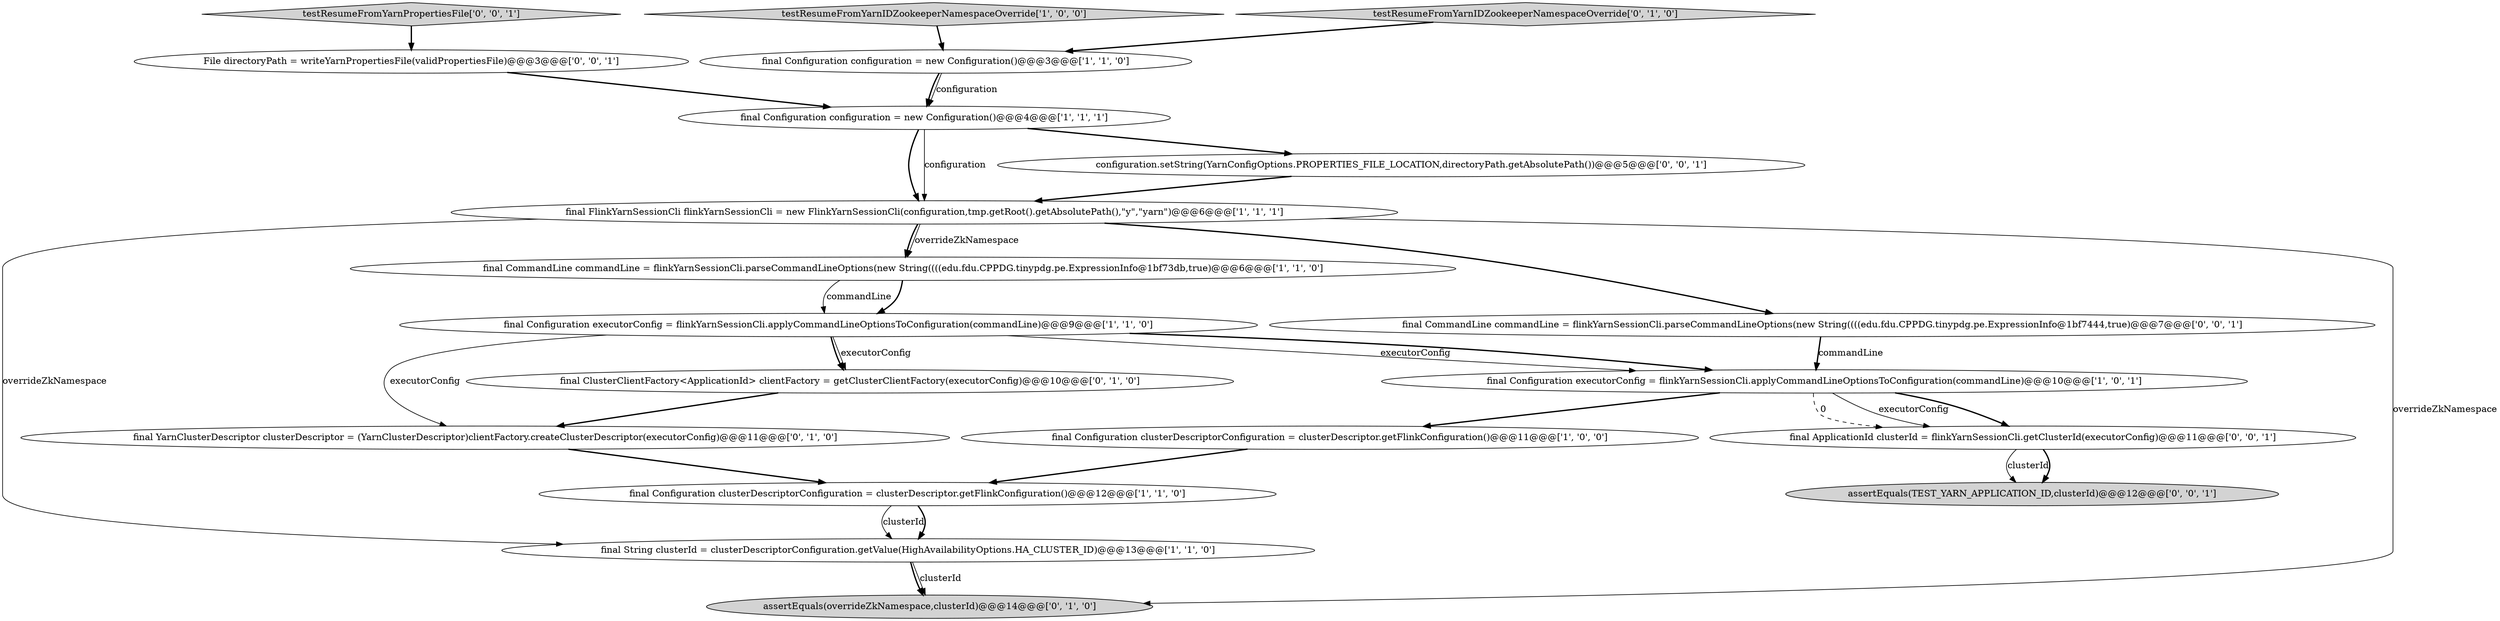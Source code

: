digraph {
3 [style = filled, label = "final Configuration executorConfig = flinkYarnSessionCli.applyCommandLineOptionsToConfiguration(commandLine)@@@9@@@['1', '1', '0']", fillcolor = white, shape = ellipse image = "AAA0AAABBB1BBB"];
8 [style = filled, label = "testResumeFromYarnIDZookeeperNamespaceOverride['1', '0', '0']", fillcolor = lightgray, shape = diamond image = "AAA0AAABBB1BBB"];
10 [style = filled, label = "final YarnClusterDescriptor clusterDescriptor = (YarnClusterDescriptor)clientFactory.createClusterDescriptor(executorConfig)@@@11@@@['0', '1', '0']", fillcolor = white, shape = ellipse image = "AAA1AAABBB2BBB"];
19 [style = filled, label = "testResumeFromYarnPropertiesFile['0', '0', '1']", fillcolor = lightgray, shape = diamond image = "AAA0AAABBB3BBB"];
5 [style = filled, label = "final Configuration configuration = new Configuration()@@@4@@@['1', '1', '1']", fillcolor = white, shape = ellipse image = "AAA0AAABBB1BBB"];
0 [style = filled, label = "final String clusterId = clusterDescriptorConfiguration.getValue(HighAvailabilityOptions.HA_CLUSTER_ID)@@@13@@@['1', '1', '0']", fillcolor = white, shape = ellipse image = "AAA0AAABBB1BBB"];
1 [style = filled, label = "final FlinkYarnSessionCli flinkYarnSessionCli = new FlinkYarnSessionCli(configuration,tmp.getRoot().getAbsolutePath(),\"y\",\"yarn\")@@@6@@@['1', '1', '1']", fillcolor = white, shape = ellipse image = "AAA0AAABBB1BBB"];
9 [style = filled, label = "final Configuration executorConfig = flinkYarnSessionCli.applyCommandLineOptionsToConfiguration(commandLine)@@@10@@@['1', '0', '1']", fillcolor = white, shape = ellipse image = "AAA0AAABBB1BBB"];
2 [style = filled, label = "final Configuration clusterDescriptorConfiguration = clusterDescriptor.getFlinkConfiguration()@@@12@@@['1', '1', '0']", fillcolor = white, shape = ellipse image = "AAA0AAABBB1BBB"];
7 [style = filled, label = "final CommandLine commandLine = flinkYarnSessionCli.parseCommandLineOptions(new String((((edu.fdu.CPPDG.tinypdg.pe.ExpressionInfo@1bf73db,true)@@@6@@@['1', '1', '0']", fillcolor = white, shape = ellipse image = "AAA0AAABBB1BBB"];
6 [style = filled, label = "final Configuration clusterDescriptorConfiguration = clusterDescriptor.getFlinkConfiguration()@@@11@@@['1', '0', '0']", fillcolor = white, shape = ellipse image = "AAA0AAABBB1BBB"];
12 [style = filled, label = "final ClusterClientFactory<ApplicationId> clientFactory = getClusterClientFactory(executorConfig)@@@10@@@['0', '1', '0']", fillcolor = white, shape = ellipse image = "AAA0AAABBB2BBB"];
13 [style = filled, label = "testResumeFromYarnIDZookeeperNamespaceOverride['0', '1', '0']", fillcolor = lightgray, shape = diamond image = "AAA0AAABBB2BBB"];
16 [style = filled, label = "final CommandLine commandLine = flinkYarnSessionCli.parseCommandLineOptions(new String((((edu.fdu.CPPDG.tinypdg.pe.ExpressionInfo@1bf7444,true)@@@7@@@['0', '0', '1']", fillcolor = white, shape = ellipse image = "AAA0AAABBB3BBB"];
17 [style = filled, label = "final ApplicationId clusterId = flinkYarnSessionCli.getClusterId(executorConfig)@@@11@@@['0', '0', '1']", fillcolor = white, shape = ellipse image = "AAA0AAABBB3BBB"];
15 [style = filled, label = "File directoryPath = writeYarnPropertiesFile(validPropertiesFile)@@@3@@@['0', '0', '1']", fillcolor = white, shape = ellipse image = "AAA0AAABBB3BBB"];
11 [style = filled, label = "assertEquals(overrideZkNamespace,clusterId)@@@14@@@['0', '1', '0']", fillcolor = lightgray, shape = ellipse image = "AAA0AAABBB2BBB"];
18 [style = filled, label = "assertEquals(TEST_YARN_APPLICATION_ID,clusterId)@@@12@@@['0', '0', '1']", fillcolor = lightgray, shape = ellipse image = "AAA0AAABBB3BBB"];
14 [style = filled, label = "configuration.setString(YarnConfigOptions.PROPERTIES_FILE_LOCATION,directoryPath.getAbsolutePath())@@@5@@@['0', '0', '1']", fillcolor = white, shape = ellipse image = "AAA0AAABBB3BBB"];
4 [style = filled, label = "final Configuration configuration = new Configuration()@@@3@@@['1', '1', '0']", fillcolor = white, shape = ellipse image = "AAA0AAABBB1BBB"];
0->11 [style = solid, label="clusterId"];
5->14 [style = bold, label=""];
10->2 [style = bold, label=""];
13->4 [style = bold, label=""];
8->4 [style = bold, label=""];
16->9 [style = solid, label="commandLine"];
4->5 [style = solid, label="configuration"];
1->0 [style = solid, label="overrideZkNamespace"];
5->1 [style = bold, label=""];
4->5 [style = bold, label=""];
3->9 [style = solid, label="executorConfig"];
19->15 [style = bold, label=""];
9->17 [style = dashed, label="0"];
9->17 [style = solid, label="executorConfig"];
0->11 [style = bold, label=""];
6->2 [style = bold, label=""];
9->6 [style = bold, label=""];
14->1 [style = bold, label=""];
7->3 [style = bold, label=""];
1->11 [style = solid, label="overrideZkNamespace"];
12->10 [style = bold, label=""];
17->18 [style = solid, label="clusterId"];
3->12 [style = solid, label="executorConfig"];
3->10 [style = solid, label="executorConfig"];
3->12 [style = bold, label=""];
9->17 [style = bold, label=""];
3->9 [style = bold, label=""];
15->5 [style = bold, label=""];
2->0 [style = solid, label="clusterId"];
5->1 [style = solid, label="configuration"];
2->0 [style = bold, label=""];
1->7 [style = bold, label=""];
1->16 [style = bold, label=""];
1->7 [style = solid, label="overrideZkNamespace"];
7->3 [style = solid, label="commandLine"];
16->9 [style = bold, label=""];
17->18 [style = bold, label=""];
}
